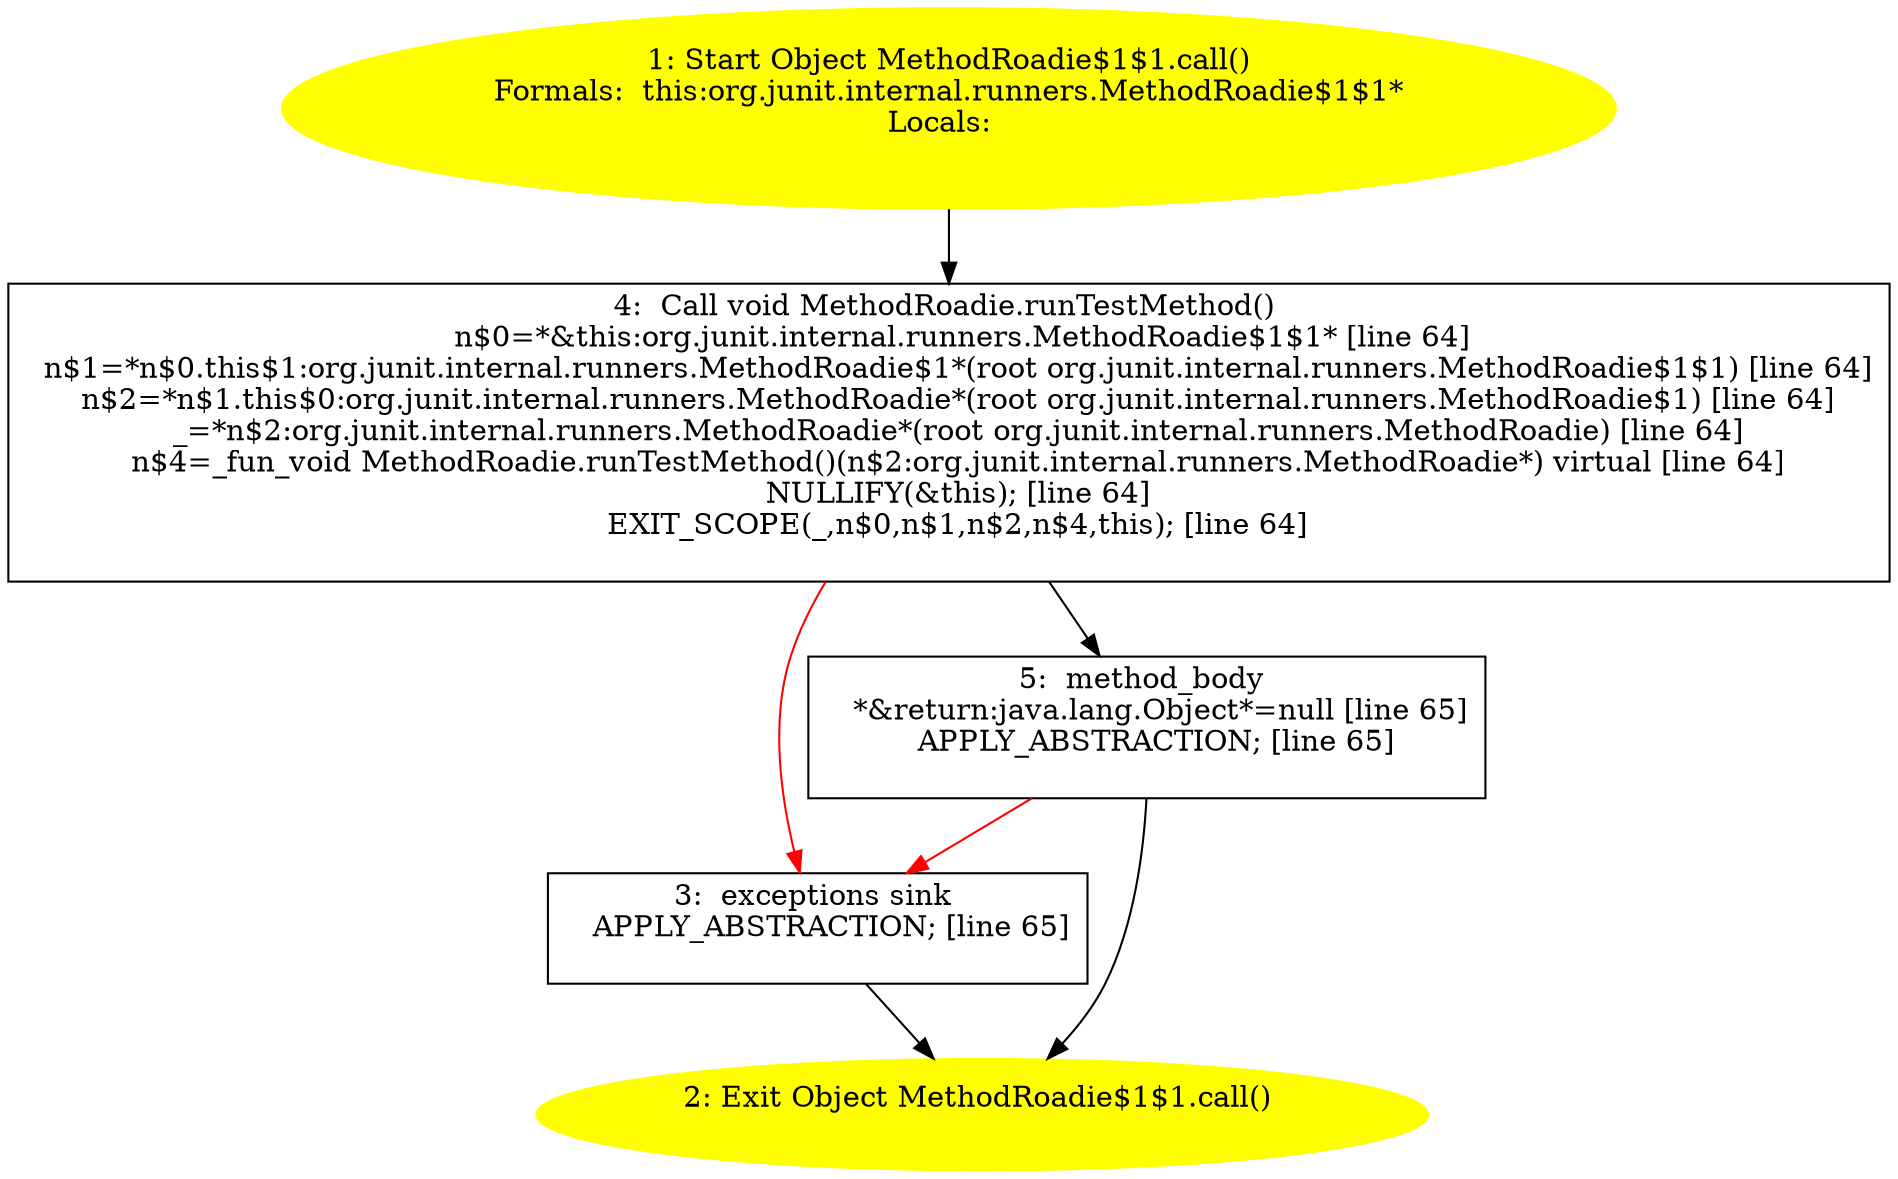 /* @generated */
digraph cfg {
"org.junit.internal.runners.MethodRoadie$1$1.call():java.lang.Object.5f8f69acb38d1b958ea6ec14e5642230_1" [label="1: Start Object MethodRoadie$1$1.call()\nFormals:  this:org.junit.internal.runners.MethodRoadie$1$1*\nLocals:  \n  " color=yellow style=filled]
	

	 "org.junit.internal.runners.MethodRoadie$1$1.call():java.lang.Object.5f8f69acb38d1b958ea6ec14e5642230_1" -> "org.junit.internal.runners.MethodRoadie$1$1.call():java.lang.Object.5f8f69acb38d1b958ea6ec14e5642230_4" ;
"org.junit.internal.runners.MethodRoadie$1$1.call():java.lang.Object.5f8f69acb38d1b958ea6ec14e5642230_2" [label="2: Exit Object MethodRoadie$1$1.call() \n  " color=yellow style=filled]
	

"org.junit.internal.runners.MethodRoadie$1$1.call():java.lang.Object.5f8f69acb38d1b958ea6ec14e5642230_3" [label="3:  exceptions sink \n   APPLY_ABSTRACTION; [line 65]\n " shape="box"]
	

	 "org.junit.internal.runners.MethodRoadie$1$1.call():java.lang.Object.5f8f69acb38d1b958ea6ec14e5642230_3" -> "org.junit.internal.runners.MethodRoadie$1$1.call():java.lang.Object.5f8f69acb38d1b958ea6ec14e5642230_2" ;
"org.junit.internal.runners.MethodRoadie$1$1.call():java.lang.Object.5f8f69acb38d1b958ea6ec14e5642230_4" [label="4:  Call void MethodRoadie.runTestMethod() \n   n$0=*&this:org.junit.internal.runners.MethodRoadie$1$1* [line 64]\n  n$1=*n$0.this$1:org.junit.internal.runners.MethodRoadie$1*(root org.junit.internal.runners.MethodRoadie$1$1) [line 64]\n  n$2=*n$1.this$0:org.junit.internal.runners.MethodRoadie*(root org.junit.internal.runners.MethodRoadie$1) [line 64]\n  _=*n$2:org.junit.internal.runners.MethodRoadie*(root org.junit.internal.runners.MethodRoadie) [line 64]\n  n$4=_fun_void MethodRoadie.runTestMethod()(n$2:org.junit.internal.runners.MethodRoadie*) virtual [line 64]\n  NULLIFY(&this); [line 64]\n  EXIT_SCOPE(_,n$0,n$1,n$2,n$4,this); [line 64]\n " shape="box"]
	

	 "org.junit.internal.runners.MethodRoadie$1$1.call():java.lang.Object.5f8f69acb38d1b958ea6ec14e5642230_4" -> "org.junit.internal.runners.MethodRoadie$1$1.call():java.lang.Object.5f8f69acb38d1b958ea6ec14e5642230_5" ;
	 "org.junit.internal.runners.MethodRoadie$1$1.call():java.lang.Object.5f8f69acb38d1b958ea6ec14e5642230_4" -> "org.junit.internal.runners.MethodRoadie$1$1.call():java.lang.Object.5f8f69acb38d1b958ea6ec14e5642230_3" [color="red" ];
"org.junit.internal.runners.MethodRoadie$1$1.call():java.lang.Object.5f8f69acb38d1b958ea6ec14e5642230_5" [label="5:  method_body \n   *&return:java.lang.Object*=null [line 65]\n  APPLY_ABSTRACTION; [line 65]\n " shape="box"]
	

	 "org.junit.internal.runners.MethodRoadie$1$1.call():java.lang.Object.5f8f69acb38d1b958ea6ec14e5642230_5" -> "org.junit.internal.runners.MethodRoadie$1$1.call():java.lang.Object.5f8f69acb38d1b958ea6ec14e5642230_2" ;
	 "org.junit.internal.runners.MethodRoadie$1$1.call():java.lang.Object.5f8f69acb38d1b958ea6ec14e5642230_5" -> "org.junit.internal.runners.MethodRoadie$1$1.call():java.lang.Object.5f8f69acb38d1b958ea6ec14e5642230_3" [color="red" ];
}
